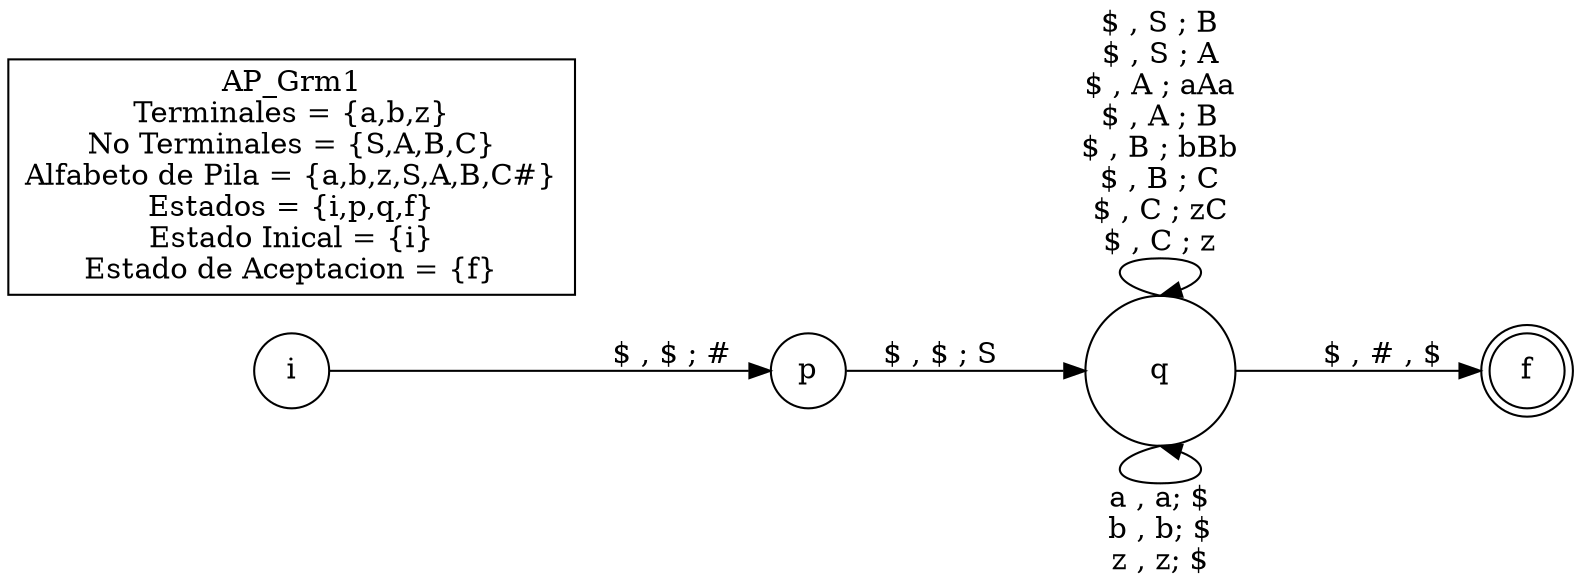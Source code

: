 digraph { 
        graph [rankdir=LR]
        i [label=i shape=circle]
        p [label=p shape=circle]
        q [label=q height=1 shape=circle width = 1]
        f [label=f shape=doublecircle]t [label = "AP_Grm1
Terminales = {a,b,z}
No Terminales = {S,A,B,C}
Alfabeto de Pila = {a,b,z,S,A,B,C#}
Estados = {i,p,q,f}
Estado Inical = {i}
Estado de Aceptacion = {f}" shape=box]i -> p [label ="$ , $ ; #"]p -> q [label="$ , $ ; S"]q:s -> q:s [label="a , a; $
b , b; $
z , z; $
"]q:n -> q:n [label="$ , S ; B
$ , S ; A
$ , A ; aAa
$ , A ; B
$ , B ; bBb
$ , B ; C
$ , C ; zC
$ , C ; z
"]q -> f [label="$ , # , $"]}
